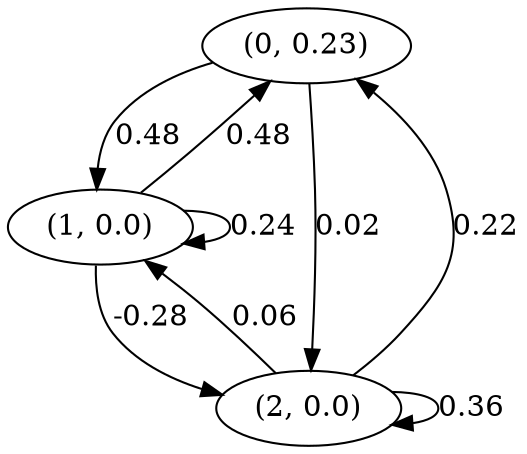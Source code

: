 digraph {
    0 [ label = "(0, 0.23)" ]
    1 [ label = "(1, 0.0)" ]
    2 [ label = "(2, 0.0)" ]
    1 -> 1 [ label = "0.24" ]
    2 -> 2 [ label = "0.36" ]
    1 -> 0 [ label = "0.48" ]
    2 -> 0 [ label = "0.22" ]
    0 -> 1 [ label = "0.48" ]
    2 -> 1 [ label = "0.06" ]
    0 -> 2 [ label = "0.02" ]
    1 -> 2 [ label = "-0.28" ]
}

